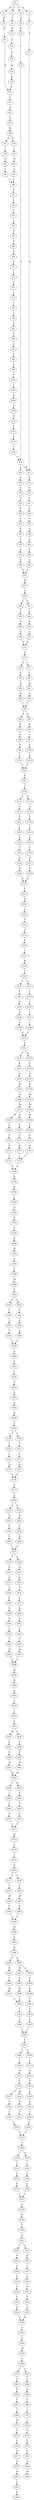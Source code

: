strict digraph  {
	S0 -> S1 [ label = A ];
	S0 -> S2 [ label = C ];
	S0 -> S3 [ label = F ];
	S0 -> S4 [ label = T ];
	S1 -> S5 [ label = R ];
	S2 -> S6 [ label = T ];
	S3 -> S7 [ label = I ];
	S4 -> S8 [ label = V ];
	S5 -> S9 [ label = H ];
	S6 -> S10 [ label = Q ];
	S7 -> S11 [ label = V ];
	S8 -> S12 [ label = F ];
	S9 -> S13 [ label = R ];
	S10 -> S14 [ label = F ];
	S11 -> S15 [ label = M ];
	S12 -> S16 [ label = I ];
	S13 -> S17 [ label = G ];
	S14 -> S18 [ label = A ];
	S15 -> S19 [ label = E ];
	S16 -> S20 [ label = V ];
	S17 -> S21 [ label = E ];
	S18 -> S22 [ label = R ];
	S19 -> S23 [ label = N ];
	S20 -> S15 [ label = M ];
	S20 -> S24 [ label = I ];
	S21 -> S25 [ label = S ];
	S22 -> S26 [ label = H ];
	S23 -> S27 [ label = V ];
	S24 -> S28 [ label = E ];
	S25 -> S29 [ label = N ];
	S26 -> S13 [ label = R ];
	S27 -> S30 [ label = S ];
	S28 -> S31 [ label = I ];
	S29 -> S32 [ label = H ];
	S29 -> S33 [ label = R ];
	S30 -> S34 [ label = T ];
	S31 -> S35 [ label = A ];
	S32 -> S36 [ label = I ];
	S33 -> S37 [ label = I ];
	S34 -> S38 [ label = G ];
	S35 -> S39 [ label = T ];
	S36 -> S40 [ label = K ];
	S37 -> S41 [ label = K ];
	S38 -> S42 [ label = A ];
	S39 -> S43 [ label = T ];
	S40 -> S44 [ label = L ];
	S41 -> S45 [ label = L ];
	S42 -> S46 [ label = C ];
	S43 -> S47 [ label = D ];
	S44 -> S48 [ label = I ];
	S45 -> S48 [ label = I ];
	S46 -> S49 [ label = A ];
	S47 -> S50 [ label = A ];
	S48 -> S51 [ label = S ];
	S49 -> S52 [ label = L ];
	S50 -> S53 [ label = C ];
	S51 -> S54 [ label = C ];
	S52 -> S55 [ label = K ];
	S53 -> S56 [ label = A ];
	S54 -> S57 [ label = V ];
	S55 -> S58 [ label = L ];
	S56 -> S52 [ label = L ];
	S57 -> S59 [ label = I ];
	S58 -> S60 [ label = I ];
	S58 -> S61 [ label = V ];
	S59 -> S62 [ label = S ];
	S60 -> S63 [ label = P ];
	S61 -> S64 [ label = P ];
	S62 -> S65 [ label = V ];
	S63 -> S66 [ label = P ];
	S64 -> S67 [ label = P ];
	S65 -> S68 [ label = Y ];
	S66 -> S69 [ label = A ];
	S67 -> S70 [ label = A ];
	S68 -> S71 [ label = S ];
	S69 -> S72 [ label = D ];
	S70 -> S72 [ label = D ];
	S71 -> S73 [ label = L ];
	S72 -> S74 [ label = C ];
	S73 -> S75 [ label = V ];
	S74 -> S76 [ label = F ];
	S74 -> S77 [ label = L ];
	S75 -> S78 [ label = I ];
	S76 -> S79 [ label = Y ];
	S77 -> S80 [ label = Y ];
	S78 -> S81 [ label = L ];
	S79 -> S82 [ label = H ];
	S80 -> S83 [ label = H ];
	S81 -> S84 [ label = L ];
	S82 -> S85 [ label = Q ];
	S83 -> S86 [ label = Q ];
	S84 -> S87 [ label = F ];
	S85 -> S88 [ label = I ];
	S86 -> S88 [ label = I ];
	S87 -> S89 [ label = C ];
	S88 -> S90 [ label = Q ];
	S88 -> S91 [ label = R ];
	S89 -> S92 [ label = G ];
	S90 -> S93 [ label = S ];
	S91 -> S94 [ label = N ];
	S92 -> S95 [ label = S ];
	S93 -> S96 [ label = P ];
	S94 -> S97 [ label = P ];
	S95 -> S98 [ label = G ];
	S96 -> S99 [ label = G ];
	S97 -> S100 [ label = G ];
	S98 -> S101 [ label = V ];
	S99 -> S102 [ label = C ];
	S100 -> S103 [ label = C ];
	S101 -> S104 [ label = I ];
	S102 -> S105 [ label = Y ];
	S103 -> S105 [ label = Y ];
	S104 -> S106 [ label = G ];
	S105 -> S107 [ label = P ];
	S106 -> S108 [ label = I ];
	S107 -> S109 [ label = L ];
	S108 -> S110 [ label = N ];
	S109 -> S111 [ label = C ];
	S109 -> S112 [ label = H ];
	S110 -> S113 [ label = V ];
	S111 -> S114 [ label = F ];
	S112 -> S115 [ label = F ];
	S113 -> S116 [ label = F ];
	S114 -> S117 [ label = T ];
	S115 -> S118 [ label = T ];
	S116 -> S119 [ label = I ];
	S117 -> S120 [ label = L ];
	S118 -> S121 [ label = L ];
	S119 -> S20 [ label = V ];
	S120 -> S122 [ label = S ];
	S121 -> S123 [ label = I ];
	S122 -> S124 [ label = T ];
	S123 -> S125 [ label = T ];
	S124 -> S126 [ label = Q ];
	S125 -> S127 [ label = Q ];
	S126 -> S128 [ label = V ];
	S127 -> S129 [ label = V ];
	S128 -> S130 [ label = A ];
	S129 -> S130 [ label = A ];
	S130 -> S131 [ label = S ];
	S131 -> S132 [ label = H ];
	S132 -> S133 [ label = L ];
	S133 -> S134 [ label = S ];
	S134 -> S135 [ label = G ];
	S135 -> S136 [ label = S ];
	S136 -> S137 [ label = L ];
	S137 -> S138 [ label = W ];
	S138 -> S139 [ label = T ];
	S139 -> S140 [ label = S ];
	S139 -> S141 [ label = G ];
	S140 -> S142 [ label = T ];
	S141 -> S143 [ label = I ];
	S142 -> S144 [ label = A ];
	S143 -> S145 [ label = A ];
	S144 -> S146 [ label = L ];
	S145 -> S147 [ label = L ];
	S146 -> S148 [ label = L ];
	S147 -> S149 [ label = L ];
	S148 -> S150 [ label = A ];
	S149 -> S150 [ label = A ];
	S150 -> S151 [ label = C ];
	S151 -> S152 [ label = T ];
	S151 -> S153 [ label = R ];
	S152 -> S154 [ label = R ];
	S153 -> S155 [ label = S ];
	S154 -> S156 [ label = G ];
	S155 -> S157 [ label = G ];
	S156 -> S158 [ label = R ];
	S157 -> S159 [ label = N ];
	S158 -> S160 [ label = M ];
	S159 -> S161 [ label = M ];
	S160 -> S162 [ label = M ];
	S161 -> S163 [ label = M ];
	S162 -> S164 [ label = N ];
	S162 -> S165 [ label = S ];
	S163 -> S166 [ label = R ];
	S164 -> S167 [ label = T ];
	S165 -> S168 [ label = S ];
	S166 -> S169 [ label = T ];
	S167 -> S170 [ label = Y ];
	S168 -> S171 [ label = Y ];
	S169 -> S172 [ label = Y ];
	S170 -> S173 [ label = R ];
	S171 -> S174 [ label = R ];
	S172 -> S175 [ label = R ];
	S173 -> S176 [ label = L ];
	S174 -> S177 [ label = L ];
	S175 -> S176 [ label = L ];
	S176 -> S178 [ label = P ];
	S177 -> S178 [ label = P ];
	S178 -> S179 [ label = Y ];
	S179 -> S180 [ label = S ];
	S180 -> S181 [ label = I ];
	S181 -> S182 [ label = A ];
	S182 -> S183 [ label = L ];
	S183 -> S184 [ label = Y ];
	S184 -> S185 [ label = R ];
	S185 -> S186 [ label = D ];
	S186 -> S187 [ label = Y ];
	S187 -> S188 [ label = S ];
	S188 -> S189 [ label = M ];
	S189 -> S190 [ label = V ];
	S190 -> S191 [ label = T ];
	S190 -> S192 [ label = A ];
	S191 -> S193 [ label = Y ];
	S192 -> S194 [ label = Y ];
	S193 -> S195 [ label = L ];
	S194 -> S196 [ label = L ];
	S195 -> S197 [ label = F ];
	S196 -> S198 [ label = F ];
	S197 -> S199 [ label = C ];
	S198 -> S199 [ label = C ];
	S199 -> S200 [ label = E ];
	S200 -> S201 [ label = T ];
	S201 -> S202 [ label = S ];
	S202 -> S203 [ label = G ];
	S203 -> S204 [ label = L ];
	S204 -> S205 [ label = F ];
	S205 -> S206 [ label = H ];
	S206 -> S207 [ label = F ];
	S207 -> S208 [ label = S ];
	S207 -> S209 [ label = F ];
	S208 -> S210 [ label = Y ];
	S209 -> S211 [ label = Y ];
	S210 -> S212 [ label = L ];
	S211 -> S213 [ label = L ];
	S212 -> S214 [ label = Q ];
	S213 -> S215 [ label = Q ];
	S214 -> S216 [ label = A ];
	S215 -> S216 [ label = A ];
	S216 -> S217 [ label = V ];
	S217 -> S218 [ label = C ];
	S218 -> S219 [ label = G ];
	S218 -> S220 [ label = S ];
	S219 -> S221 [ label = H ];
	S220 -> S222 [ label = H ];
	S221 -> S223 [ label = F ];
	S222 -> S224 [ label = F ];
	S223 -> S225 [ label = S ];
	S224 -> S226 [ label = S ];
	S225 -> S227 [ label = I ];
	S226 -> S227 [ label = I ];
	S227 -> S228 [ label = T ];
	S227 -> S229 [ label = A ];
	S228 -> S230 [ label = R ];
	S229 -> S231 [ label = R ];
	S230 -> S232 [ label = G ];
	S231 -> S233 [ label = G ];
	S232 -> S234 [ label = G ];
	S233 -> S235 [ label = S ];
	S234 -> S236 [ label = P ];
	S235 -> S237 [ label = P ];
	S236 -> S238 [ label = S ];
	S237 -> S239 [ label = S ];
	S238 -> S240 [ label = A ];
	S239 -> S241 [ label = V ];
	S240 -> S242 [ label = L ];
	S241 -> S243 [ label = L ];
	S242 -> S244 [ label = T ];
	S243 -> S245 [ label = T ];
	S244 -> S246 [ label = M ];
	S245 -> S247 [ label = M ];
	S246 -> S248 [ label = L ];
	S247 -> S248 [ label = L ];
	S248 -> S249 [ label = M ];
	S249 -> S250 [ label = K ];
	S250 -> S251 [ label = P ];
	S251 -> S252 [ label = V ];
	S252 -> S253 [ label = T ];
	S253 -> S254 [ label = V ];
	S254 -> S255 [ label = M ];
	S254 -> S256 [ label = T ];
	S255 -> S257 [ label = S ];
	S256 -> S258 [ label = S ];
	S257 -> S259 [ label = F ];
	S258 -> S260 [ label = F ];
	S259 -> S261 [ label = W ];
	S260 -> S262 [ label = W ];
	S261 -> S263 [ label = M ];
	S262 -> S263 [ label = M ];
	S263 -> S264 [ label = Y ];
	S263 -> S265 [ label = D ];
	S264 -> S266 [ label = I ];
	S265 -> S267 [ label = I ];
	S266 -> S268 [ label = F ];
	S267 -> S269 [ label = F ];
	S268 -> S270 [ label = S ];
	S269 -> S271 [ label = S ];
	S270 -> S272 [ label = L ];
	S271 -> S272 [ label = L ];
	S272 -> S273 [ label = N ];
	S273 -> S274 [ label = T ];
	S274 -> S275 [ label = L ];
	S275 -> S276 [ label = F ];
	S276 -> S277 [ label = Y ];
	S276 -> S278 [ label = S ];
	S277 -> S279 [ label = Y ];
	S278 -> S280 [ label = Y ];
	S279 -> S281 [ label = M ];
	S280 -> S282 [ label = M ];
	S281 -> S283 [ label = P ];
	S282 -> S284 [ label = P ];
	S283 -> S285 [ label = T ];
	S284 -> S285 [ label = T ];
	S285 -> S286 [ label = H ];
	S286 -> S287 [ label = L ];
	S287 -> S288 [ label = H ];
	S288 -> S289 [ label = C ];
	S288 -> S290 [ label = S ];
	S289 -> S291 [ label = N ];
	S290 -> S292 [ label = N ];
	S290 -> S293 [ label = D ];
	S291 -> S294 [ label = V ];
	S292 -> S295 [ label = V ];
	S293 -> S296 [ label = A ];
	S294 -> S297 [ label = M ];
	S295 -> S298 [ label = M ];
	S296 -> S299 [ label = R ];
	S297 -> S300 [ label = I ];
	S298 -> S300 [ label = I ];
	S299 -> S301 [ label = I ];
	S300 -> S302 [ label = V ];
	S301 -> S303 [ label = V ];
	S302 -> S304 [ label = L ];
	S303 -> S305 [ label = L ];
	S304 -> S306 [ label = L ];
	S305 -> S306 [ label = L ];
	S306 -> S307 [ label = I ];
	S307 -> S308 [ label = V ];
	S307 -> S309 [ label = L ];
	S308 -> S310 [ label = L ];
	S309 -> S311 [ label = L ];
	S310 -> S312 [ label = N ];
	S311 -> S313 [ label = N ];
	S312 -> S314 [ label = G ];
	S313 -> S315 [ label = G ];
	S314 -> S316 [ label = M ];
	S314 -> S317 [ label = V ];
	S315 -> S318 [ label = L ];
	S316 -> S319 [ label = V ];
	S317 -> S320 [ label = V ];
	S318 -> S321 [ label = V ];
	S319 -> S322 [ label = T ];
	S320 -> S323 [ label = T ];
	S321 -> S324 [ label = T ];
	S323 -> S325 [ label = L ];
	S324 -> S326 [ label = L ];
	S325 -> S327 [ label = V ];
	S326 -> S327 [ label = V ];
	S327 -> S328 [ label = Y ];
	S328 -> S329 [ label = I ];
	S328 -> S330 [ label = V ];
	S329 -> S331 [ label = V ];
	S330 -> S332 [ label = V ];
	S331 -> S333 [ label = L ];
	S332 -> S334 [ label = L ];
	S333 -> S335 [ label = F ];
	S334 -> S336 [ label = F ];
	S335 -> S337 [ label = I ];
	S336 -> S337 [ label = I ];
	S337 -> S338 [ label = G ];
	S338 -> S339 [ label = F ];
	S339 -> S340 [ label = L ];
	S340 -> S341 [ label = P ];
	S341 -> S342 [ label = I ];
	S341 -> S343 [ label = A ];
	S342 -> S344 [ label = D ];
	S343 -> S345 [ label = D ];
	S344 -> S346 [ label = L ];
	S345 -> S347 [ label = L ];
	S346 -> S348 [ label = V ];
	S347 -> S349 [ label = A ];
	S348 -> S350 [ label = P ];
	S349 -> S351 [ label = P ];
	S350 -> S352 [ label = A ];
	S351 -> S353 [ label = A ];
	S352 -> S354 [ label = H ];
	S353 -> S355 [ label = H ];
	S354 -> S356 [ label = P ];
	S355 -> S356 [ label = P ];
	S356 -> S357 [ label = L ];
	S357 -> S358 [ label = G ];
	S358 -> S359 [ label = M ];
	S359 -> S360 [ label = L ];
	S360 -> S361 [ label = L ];
	S360 -> S362 [ label = I ];
	S361 -> S363 [ label = F ];
	S362 -> S364 [ label = F ];
	S363 -> S365 [ label = T ];
	S364 -> S366 [ label = A ];
	S365 -> S367 [ label = T ];
	S366 -> S368 [ label = T ];
	S367 -> S369 [ label = V ];
	S368 -> S370 [ label = V ];
	S369 -> S371 [ label = H ];
	S370 -> S372 [ label = L ];
	S371 -> S373 [ label = S ];
	S372 -> S374 [ label = S ];
	S373 -> S375 [ label = A ];
	S374 -> S376 [ label = A ];
	S375 -> S377 [ label = N ];
	S376 -> S378 [ label = N ];
	S377 -> S379 [ label = T ];
	S378 -> S380 [ label = S ];
	S379 -> S381 [ label = M ];
	S380 -> S382 [ label = M ];
	S381 -> S383 [ label = E ];
	S383 -> S384 [ label = G ];
}
